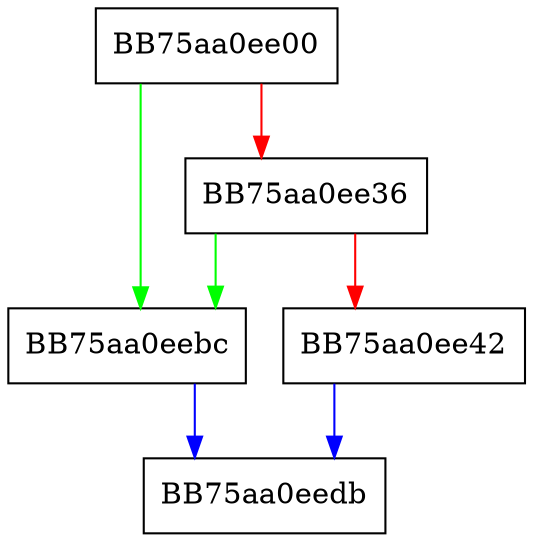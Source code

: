digraph GetThreatDetails {
  node [shape="box"];
  graph [splines=ortho];
  BB75aa0ee00 -> BB75aa0eebc [color="green"];
  BB75aa0ee00 -> BB75aa0ee36 [color="red"];
  BB75aa0ee36 -> BB75aa0eebc [color="green"];
  BB75aa0ee36 -> BB75aa0ee42 [color="red"];
  BB75aa0ee42 -> BB75aa0eedb [color="blue"];
  BB75aa0eebc -> BB75aa0eedb [color="blue"];
}